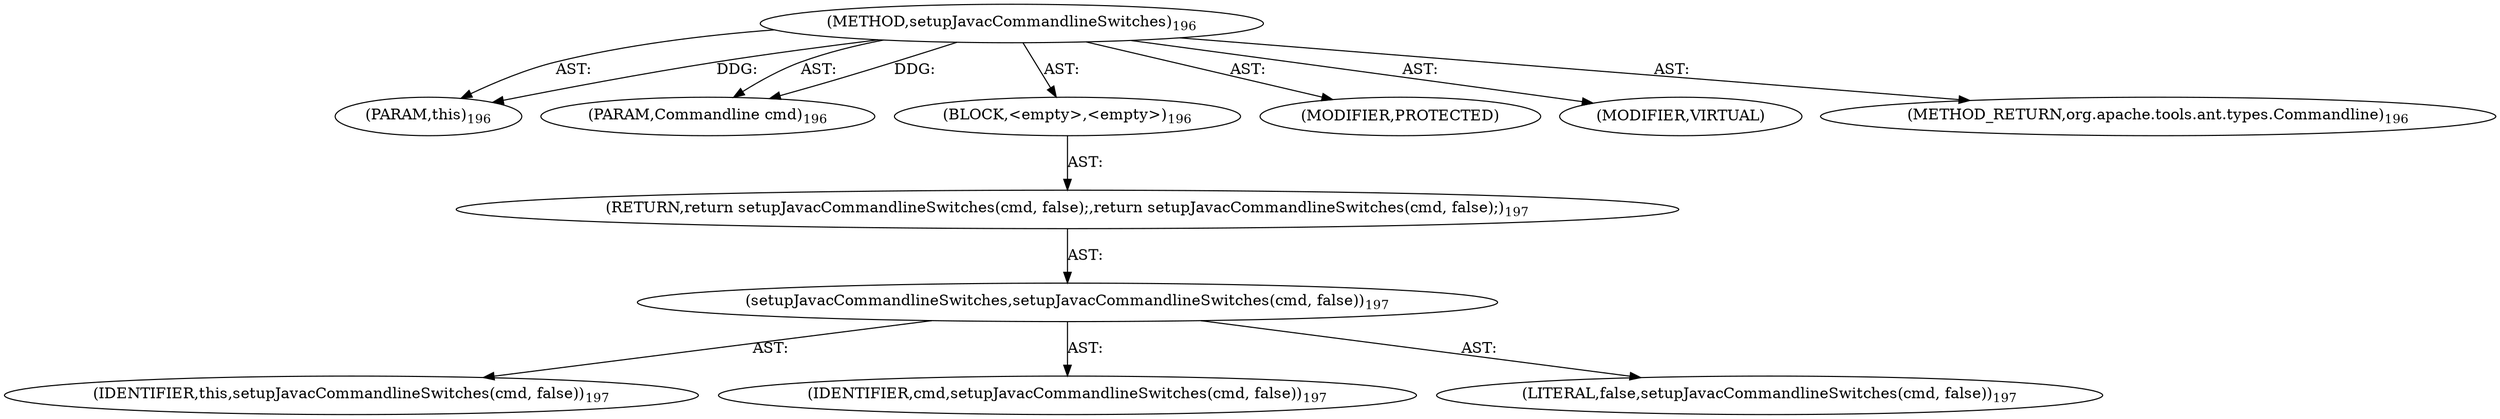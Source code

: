 digraph "setupJavacCommandlineSwitches" {  
"111669149700" [label = <(METHOD,setupJavacCommandlineSwitches)<SUB>196</SUB>> ]
"115964116993" [label = <(PARAM,this)<SUB>196</SUB>> ]
"115964117006" [label = <(PARAM,Commandline cmd)<SUB>196</SUB>> ]
"25769803785" [label = <(BLOCK,&lt;empty&gt;,&lt;empty&gt;)<SUB>196</SUB>> ]
"146028888067" [label = <(RETURN,return setupJavacCommandlineSwitches(cmd, false);,return setupJavacCommandlineSwitches(cmd, false);)<SUB>197</SUB>> ]
"30064771158" [label = <(setupJavacCommandlineSwitches,setupJavacCommandlineSwitches(cmd, false))<SUB>197</SUB>> ]
"68719476737" [label = <(IDENTIFIER,this,setupJavacCommandlineSwitches(cmd, false))<SUB>197</SUB>> ]
"68719476819" [label = <(IDENTIFIER,cmd,setupJavacCommandlineSwitches(cmd, false))<SUB>197</SUB>> ]
"90194313220" [label = <(LITERAL,false,setupJavacCommandlineSwitches(cmd, false))<SUB>197</SUB>> ]
"133143986208" [label = <(MODIFIER,PROTECTED)> ]
"133143986209" [label = <(MODIFIER,VIRTUAL)> ]
"128849018884" [label = <(METHOD_RETURN,org.apache.tools.ant.types.Commandline)<SUB>196</SUB>> ]
  "111669149700" -> "115964116993"  [ label = "AST: "] 
  "111669149700" -> "115964117006"  [ label = "AST: "] 
  "111669149700" -> "25769803785"  [ label = "AST: "] 
  "111669149700" -> "133143986208"  [ label = "AST: "] 
  "111669149700" -> "133143986209"  [ label = "AST: "] 
  "111669149700" -> "128849018884"  [ label = "AST: "] 
  "25769803785" -> "146028888067"  [ label = "AST: "] 
  "146028888067" -> "30064771158"  [ label = "AST: "] 
  "30064771158" -> "68719476737"  [ label = "AST: "] 
  "30064771158" -> "68719476819"  [ label = "AST: "] 
  "30064771158" -> "90194313220"  [ label = "AST: "] 
  "111669149700" -> "115964116993"  [ label = "DDG: "] 
  "111669149700" -> "115964117006"  [ label = "DDG: "] 
}
